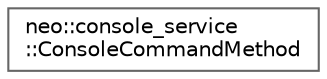 digraph "Graphical Class Hierarchy"
{
 // LATEX_PDF_SIZE
  bgcolor="transparent";
  edge [fontname=Helvetica,fontsize=10,labelfontname=Helvetica,labelfontsize=10];
  node [fontname=Helvetica,fontsize=10,shape=box,height=0.2,width=0.4];
  rankdir="LR";
  Node0 [id="Node000000",label="neo::console_service\l::ConsoleCommandMethod",height=0.2,width=0.4,color="grey40", fillcolor="white", style="filled",URL="$classneo_1_1console__service_1_1_console_command_method.html",tooltip="Represents a console command method with execution capabilities."];
}
